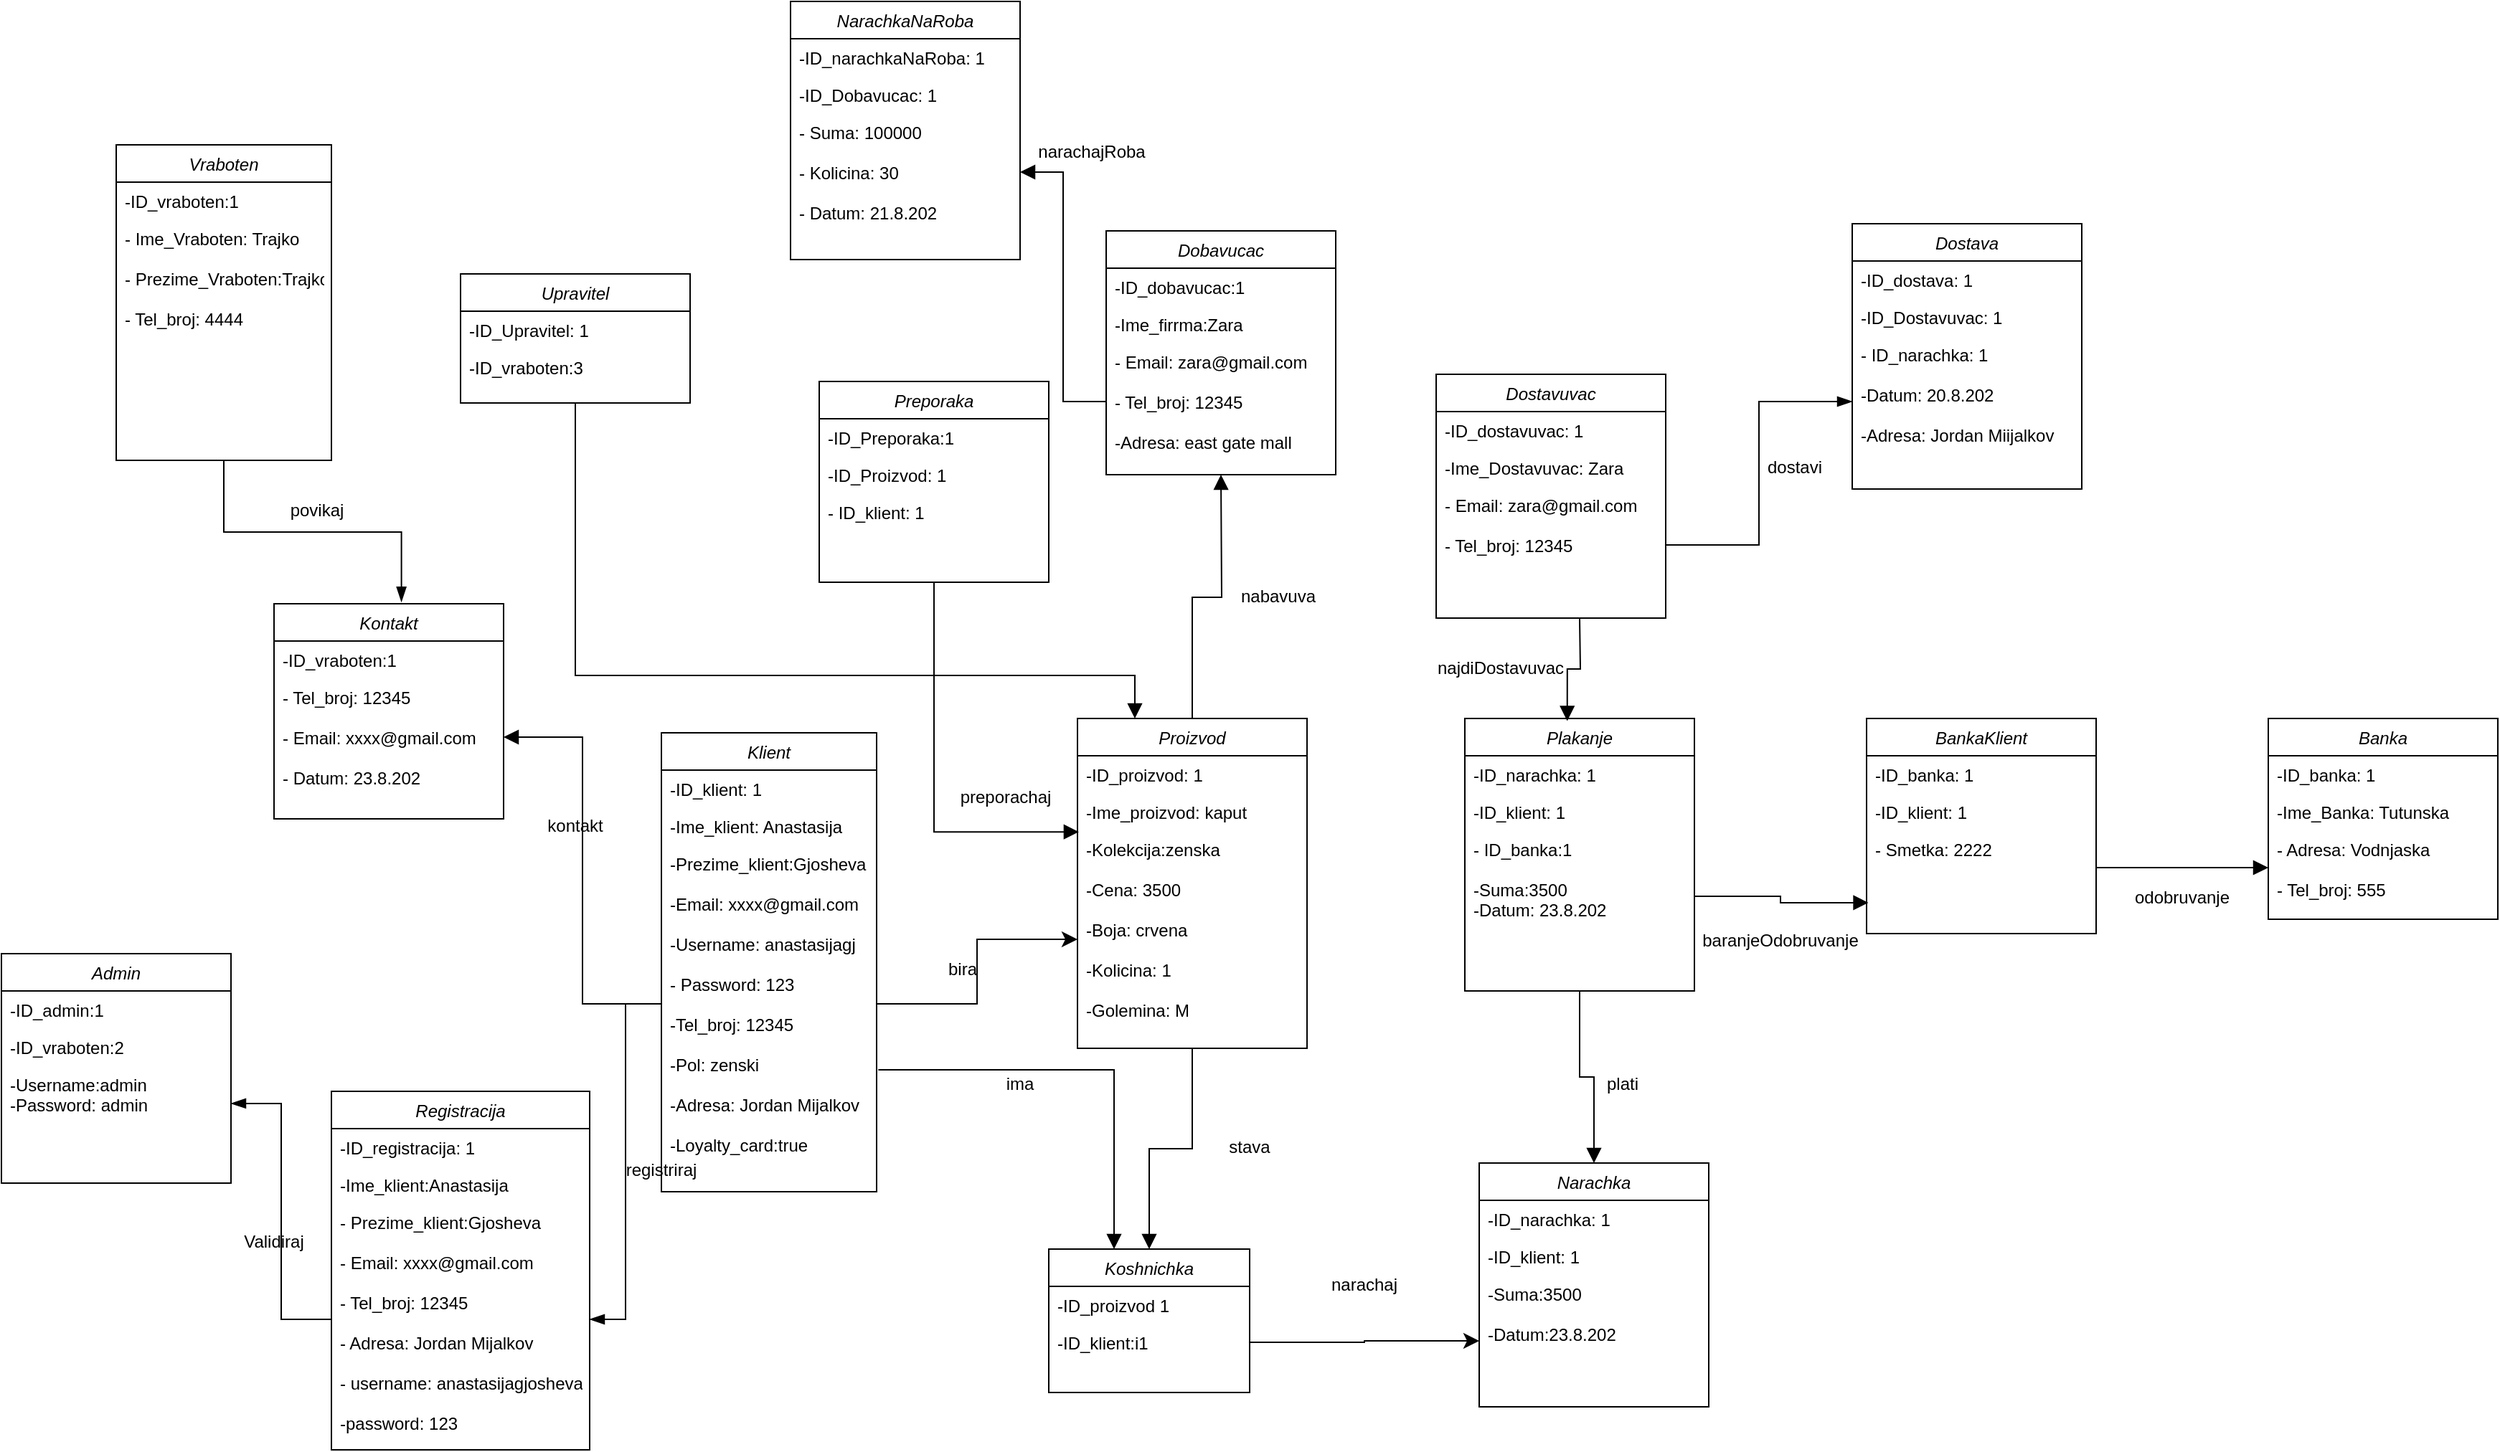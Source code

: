 <mxfile version="20.5.3" type="github">
  <diagram id="C5RBs43oDa-KdzZeNtuy" name="Page-1">
    <mxGraphModel dx="3245" dy="2766" grid="1" gridSize="10" guides="1" tooltips="1" connect="1" arrows="1" fold="1" page="1" pageScale="1" pageWidth="1169" pageHeight="1654" math="0" shadow="0">
      <root>
        <mxCell id="WIyWlLk6GJQsqaUBKTNV-0" />
        <mxCell id="WIyWlLk6GJQsqaUBKTNV-1" parent="WIyWlLk6GJQsqaUBKTNV-0" />
        <mxCell id="zkfFHV4jXpPFQw0GAbJ--0" value="Klient" style="swimlane;fontStyle=2;align=center;verticalAlign=top;childLayout=stackLayout;horizontal=1;startSize=26;horizontalStack=0;resizeParent=1;resizeLast=0;collapsible=1;marginBottom=0;rounded=0;shadow=0;strokeWidth=1;" parent="WIyWlLk6GJQsqaUBKTNV-1" vertex="1">
          <mxGeometry y="-450" width="150" height="320" as="geometry">
            <mxRectangle x="230" y="140" width="160" height="26" as="alternateBounds" />
          </mxGeometry>
        </mxCell>
        <mxCell id="zkfFHV4jXpPFQw0GAbJ--1" value="-ID_klient: 1" style="text;align=left;verticalAlign=top;spacingLeft=4;spacingRight=4;overflow=hidden;rotatable=0;points=[[0,0.5],[1,0.5]];portConstraint=eastwest;" parent="zkfFHV4jXpPFQw0GAbJ--0" vertex="1">
          <mxGeometry y="26" width="150" height="26" as="geometry" />
        </mxCell>
        <mxCell id="zkfFHV4jXpPFQw0GAbJ--2" value="-Ime_klient: Anastasija" style="text;align=left;verticalAlign=top;spacingLeft=4;spacingRight=4;overflow=hidden;rotatable=0;points=[[0,0.5],[1,0.5]];portConstraint=eastwest;rounded=0;shadow=0;html=0;" parent="zkfFHV4jXpPFQw0GAbJ--0" vertex="1">
          <mxGeometry y="52" width="150" height="26" as="geometry" />
        </mxCell>
        <mxCell id="zkfFHV4jXpPFQw0GAbJ--3" value="-Prezime_klient:Gjosheva&#xa; &#xa;-Email: xxxx@gmail.com&#xa;&#xa;-Username: anastasijagj&#xa;&#xa;- Password: 123&#xa;&#xa;-Tel_broj: 12345&#xa;&#xa;-Pol: zenski&#xa;&#xa;-Adresa: Jordan Mijalkov&#xa;&#xa;-Loyalty_card:true&#xa;&#xa;&#xa;" style="text;align=left;verticalAlign=top;spacingLeft=4;spacingRight=4;overflow=hidden;rotatable=0;points=[[0,0.5],[1,0.5]];portConstraint=eastwest;rounded=0;shadow=0;html=0;" parent="zkfFHV4jXpPFQw0GAbJ--0" vertex="1">
          <mxGeometry y="78" width="150" height="222" as="geometry" />
        </mxCell>
        <mxCell id="rF4SldOmLLkLFuO0pQVK-22" style="edgeStyle=orthogonalEdgeStyle;rounded=0;orthogonalLoop=1;jettySize=auto;html=1;exitX=0.5;exitY=1;exitDx=0;exitDy=0;strokeWidth=1;endArrow=block;endFill=1;endSize=8;" edge="1" parent="WIyWlLk6GJQsqaUBKTNV-1" source="rF4SldOmLLkLFuO0pQVK-3" target="rF4SldOmLLkLFuO0pQVK-14">
          <mxGeometry relative="1" as="geometry" />
        </mxCell>
        <mxCell id="rF4SldOmLLkLFuO0pQVK-110" style="edgeStyle=orthogonalEdgeStyle;rounded=0;orthogonalLoop=1;jettySize=auto;html=1;exitX=0.5;exitY=0;exitDx=0;exitDy=0;entryX=0.5;entryY=1;entryDx=0;entryDy=0;strokeWidth=1;endArrow=block;endFill=1;endSize=8;" edge="1" parent="WIyWlLk6GJQsqaUBKTNV-1" source="rF4SldOmLLkLFuO0pQVK-3">
          <mxGeometry relative="1" as="geometry">
            <mxPoint x="390" y="-630" as="targetPoint" />
          </mxGeometry>
        </mxCell>
        <mxCell id="rF4SldOmLLkLFuO0pQVK-3" value="Proizvod" style="swimlane;fontStyle=2;align=center;verticalAlign=top;childLayout=stackLayout;horizontal=1;startSize=26;horizontalStack=0;resizeParent=1;resizeLast=0;collapsible=1;marginBottom=0;rounded=0;shadow=0;strokeWidth=1;" vertex="1" parent="WIyWlLk6GJQsqaUBKTNV-1">
          <mxGeometry x="290" y="-460" width="160" height="230" as="geometry">
            <mxRectangle x="230" y="140" width="160" height="26" as="alternateBounds" />
          </mxGeometry>
        </mxCell>
        <mxCell id="rF4SldOmLLkLFuO0pQVK-4" value="-ID_proizvod: 1" style="text;align=left;verticalAlign=top;spacingLeft=4;spacingRight=4;overflow=hidden;rotatable=0;points=[[0,0.5],[1,0.5]];portConstraint=eastwest;" vertex="1" parent="rF4SldOmLLkLFuO0pQVK-3">
          <mxGeometry y="26" width="160" height="26" as="geometry" />
        </mxCell>
        <mxCell id="rF4SldOmLLkLFuO0pQVK-5" value="-Ime_proizvod: kaput" style="text;align=left;verticalAlign=top;spacingLeft=4;spacingRight=4;overflow=hidden;rotatable=0;points=[[0,0.5],[1,0.5]];portConstraint=eastwest;rounded=0;shadow=0;html=0;" vertex="1" parent="rF4SldOmLLkLFuO0pQVK-3">
          <mxGeometry y="52" width="160" height="26" as="geometry" />
        </mxCell>
        <mxCell id="rF4SldOmLLkLFuO0pQVK-6" value="-Kolekcija:zenska&#xa; &#xa;-Cena: 3500&#xa;&#xa;-Boja: crvena&#xa;&#xa;-Kolicina: 1&#xa;&#xa;-Golemina: M&#xa;&#xa;&#xa;&#xa;&#xa;" style="text;align=left;verticalAlign=top;spacingLeft=4;spacingRight=4;overflow=hidden;rotatable=0;points=[[0,0.5],[1,0.5]];portConstraint=eastwest;rounded=0;shadow=0;html=0;" vertex="1" parent="rF4SldOmLLkLFuO0pQVK-3">
          <mxGeometry y="78" width="160" height="152" as="geometry" />
        </mxCell>
        <mxCell id="rF4SldOmLLkLFuO0pQVK-10" style="edgeStyle=orthogonalEdgeStyle;rounded=0;orthogonalLoop=1;jettySize=auto;html=1;endArrow=classic;endFill=1;strokeWidth=1;endSize=8;" edge="1" parent="WIyWlLk6GJQsqaUBKTNV-1" source="zkfFHV4jXpPFQw0GAbJ--3" target="rF4SldOmLLkLFuO0pQVK-6">
          <mxGeometry relative="1" as="geometry" />
        </mxCell>
        <mxCell id="rF4SldOmLLkLFuO0pQVK-13" value="bira" style="text;html=1;strokeColor=none;fillColor=none;align=center;verticalAlign=middle;whiteSpace=wrap;rounded=0;" vertex="1" parent="WIyWlLk6GJQsqaUBKTNV-1">
          <mxGeometry x="180" y="-300" width="60" height="30" as="geometry" />
        </mxCell>
        <mxCell id="rF4SldOmLLkLFuO0pQVK-14" value="Koshnichka" style="swimlane;fontStyle=2;align=center;verticalAlign=top;childLayout=stackLayout;horizontal=1;startSize=26;horizontalStack=0;resizeParent=1;resizeLast=0;collapsible=1;marginBottom=0;rounded=0;shadow=0;strokeWidth=1;" vertex="1" parent="WIyWlLk6GJQsqaUBKTNV-1">
          <mxGeometry x="270" y="-90" width="140" height="100" as="geometry">
            <mxRectangle x="230" y="140" width="160" height="26" as="alternateBounds" />
          </mxGeometry>
        </mxCell>
        <mxCell id="rF4SldOmLLkLFuO0pQVK-15" value="-ID_proizvod 1" style="text;align=left;verticalAlign=top;spacingLeft=4;spacingRight=4;overflow=hidden;rotatable=0;points=[[0,0.5],[1,0.5]];portConstraint=eastwest;" vertex="1" parent="rF4SldOmLLkLFuO0pQVK-14">
          <mxGeometry y="26" width="140" height="26" as="geometry" />
        </mxCell>
        <mxCell id="rF4SldOmLLkLFuO0pQVK-16" value="-ID_klient:i1" style="text;align=left;verticalAlign=top;spacingLeft=4;spacingRight=4;overflow=hidden;rotatable=0;points=[[0,0.5],[1,0.5]];portConstraint=eastwest;rounded=0;shadow=0;html=0;" vertex="1" parent="rF4SldOmLLkLFuO0pQVK-14">
          <mxGeometry y="52" width="140" height="26" as="geometry" />
        </mxCell>
        <mxCell id="rF4SldOmLLkLFuO0pQVK-25" value="stava" style="text;html=1;strokeColor=none;fillColor=none;align=center;verticalAlign=middle;whiteSpace=wrap;rounded=0;" vertex="1" parent="WIyWlLk6GJQsqaUBKTNV-1">
          <mxGeometry x="380" y="-176" width="60" height="30" as="geometry" />
        </mxCell>
        <mxCell id="rF4SldOmLLkLFuO0pQVK-29" style="edgeStyle=orthogonalEdgeStyle;rounded=0;orthogonalLoop=1;jettySize=auto;html=1;exitX=1.008;exitY=0.707;exitDx=0;exitDy=0;entryX=0.325;entryY=0;entryDx=0;entryDy=0;entryPerimeter=0;strokeWidth=1;endArrow=block;endFill=1;endSize=8;exitPerimeter=0;" edge="1" parent="WIyWlLk6GJQsqaUBKTNV-1" source="zkfFHV4jXpPFQw0GAbJ--3" target="rF4SldOmLLkLFuO0pQVK-14">
          <mxGeometry relative="1" as="geometry">
            <mxPoint x="95" y="-50" as="sourcePoint" />
          </mxGeometry>
        </mxCell>
        <mxCell id="rF4SldOmLLkLFuO0pQVK-32" value="ima" style="text;html=1;strokeColor=none;fillColor=none;align=center;verticalAlign=middle;whiteSpace=wrap;rounded=0;" vertex="1" parent="WIyWlLk6GJQsqaUBKTNV-1">
          <mxGeometry x="220" y="-220" width="60" height="30" as="geometry" />
        </mxCell>
        <mxCell id="rF4SldOmLLkLFuO0pQVK-73" style="edgeStyle=orthogonalEdgeStyle;rounded=0;orthogonalLoop=1;jettySize=auto;html=1;strokeWidth=1;endArrow=block;endFill=1;endSize=8;exitX=0.5;exitY=1;exitDx=0;exitDy=0;" edge="1" parent="WIyWlLk6GJQsqaUBKTNV-1" source="rF4SldOmLLkLFuO0pQVK-43" target="rF4SldOmLLkLFuO0pQVK-33">
          <mxGeometry relative="1" as="geometry" />
        </mxCell>
        <mxCell id="rF4SldOmLLkLFuO0pQVK-33" value="Narachka" style="swimlane;fontStyle=2;align=center;verticalAlign=top;childLayout=stackLayout;horizontal=1;startSize=26;horizontalStack=0;resizeParent=1;resizeLast=0;collapsible=1;marginBottom=0;rounded=0;shadow=0;strokeWidth=1;" vertex="1" parent="WIyWlLk6GJQsqaUBKTNV-1">
          <mxGeometry x="570" y="-150" width="160" height="170" as="geometry">
            <mxRectangle x="230" y="140" width="160" height="26" as="alternateBounds" />
          </mxGeometry>
        </mxCell>
        <mxCell id="rF4SldOmLLkLFuO0pQVK-34" value="-ID_narachka: 1" style="text;align=left;verticalAlign=top;spacingLeft=4;spacingRight=4;overflow=hidden;rotatable=0;points=[[0,0.5],[1,0.5]];portConstraint=eastwest;" vertex="1" parent="rF4SldOmLLkLFuO0pQVK-33">
          <mxGeometry y="26" width="160" height="26" as="geometry" />
        </mxCell>
        <mxCell id="rF4SldOmLLkLFuO0pQVK-35" value="-ID_klient: 1" style="text;align=left;verticalAlign=top;spacingLeft=4;spacingRight=4;overflow=hidden;rotatable=0;points=[[0,0.5],[1,0.5]];portConstraint=eastwest;rounded=0;shadow=0;html=0;" vertex="1" parent="rF4SldOmLLkLFuO0pQVK-33">
          <mxGeometry y="52" width="160" height="26" as="geometry" />
        </mxCell>
        <mxCell id="rF4SldOmLLkLFuO0pQVK-36" value="-Suma:3500&#xa;&#xa;-Datum:23.8.202&#xa;" style="text;align=left;verticalAlign=top;spacingLeft=4;spacingRight=4;overflow=hidden;rotatable=0;points=[[0,0.5],[1,0.5]];portConstraint=eastwest;rounded=0;shadow=0;html=0;" vertex="1" parent="rF4SldOmLLkLFuO0pQVK-33">
          <mxGeometry y="78" width="160" height="92" as="geometry" />
        </mxCell>
        <mxCell id="rF4SldOmLLkLFuO0pQVK-42" value="narachaj" style="text;html=1;strokeColor=none;fillColor=none;align=center;verticalAlign=middle;whiteSpace=wrap;rounded=0;" vertex="1" parent="WIyWlLk6GJQsqaUBKTNV-1">
          <mxGeometry x="460" y="-80" width="60" height="30" as="geometry" />
        </mxCell>
        <mxCell id="rF4SldOmLLkLFuO0pQVK-43" value="Plakanje" style="swimlane;fontStyle=2;align=center;verticalAlign=top;childLayout=stackLayout;horizontal=1;startSize=26;horizontalStack=0;resizeParent=1;resizeLast=0;collapsible=1;marginBottom=0;rounded=0;shadow=0;strokeWidth=1;" vertex="1" parent="WIyWlLk6GJQsqaUBKTNV-1">
          <mxGeometry x="560" y="-460" width="160" height="190" as="geometry">
            <mxRectangle x="230" y="140" width="160" height="26" as="alternateBounds" />
          </mxGeometry>
        </mxCell>
        <mxCell id="rF4SldOmLLkLFuO0pQVK-44" value="-ID_narachka: 1" style="text;align=left;verticalAlign=top;spacingLeft=4;spacingRight=4;overflow=hidden;rotatable=0;points=[[0,0.5],[1,0.5]];portConstraint=eastwest;" vertex="1" parent="rF4SldOmLLkLFuO0pQVK-43">
          <mxGeometry y="26" width="160" height="26" as="geometry" />
        </mxCell>
        <mxCell id="rF4SldOmLLkLFuO0pQVK-45" value="-ID_klient: 1" style="text;align=left;verticalAlign=top;spacingLeft=4;spacingRight=4;overflow=hidden;rotatable=0;points=[[0,0.5],[1,0.5]];portConstraint=eastwest;rounded=0;shadow=0;html=0;" vertex="1" parent="rF4SldOmLLkLFuO0pQVK-43">
          <mxGeometry y="52" width="160" height="26" as="geometry" />
        </mxCell>
        <mxCell id="rF4SldOmLLkLFuO0pQVK-46" value="- ID_banka:1&#xa;&#xa;-Suma:3500&#xa;-Datum: 23.8.202&#xa;&#xa;" style="text;align=left;verticalAlign=top;spacingLeft=4;spacingRight=4;overflow=hidden;rotatable=0;points=[[0,0.5],[1,0.5]];portConstraint=eastwest;rounded=0;shadow=0;html=0;" vertex="1" parent="rF4SldOmLLkLFuO0pQVK-43">
          <mxGeometry y="78" width="160" height="92" as="geometry" />
        </mxCell>
        <mxCell id="rF4SldOmLLkLFuO0pQVK-49" value="BankaKlient" style="swimlane;fontStyle=2;align=center;verticalAlign=top;childLayout=stackLayout;horizontal=1;startSize=26;horizontalStack=0;resizeParent=1;resizeLast=0;collapsible=1;marginBottom=0;rounded=0;shadow=0;strokeWidth=1;" vertex="1" parent="WIyWlLk6GJQsqaUBKTNV-1">
          <mxGeometry x="840" y="-460" width="160" height="150" as="geometry">
            <mxRectangle x="230" y="140" width="160" height="26" as="alternateBounds" />
          </mxGeometry>
        </mxCell>
        <mxCell id="rF4SldOmLLkLFuO0pQVK-50" value="-ID_banka: 1" style="text;align=left;verticalAlign=top;spacingLeft=4;spacingRight=4;overflow=hidden;rotatable=0;points=[[0,0.5],[1,0.5]];portConstraint=eastwest;" vertex="1" parent="rF4SldOmLLkLFuO0pQVK-49">
          <mxGeometry y="26" width="160" height="26" as="geometry" />
        </mxCell>
        <mxCell id="rF4SldOmLLkLFuO0pQVK-51" value="-ID_klient: 1" style="text;align=left;verticalAlign=top;spacingLeft=4;spacingRight=4;overflow=hidden;rotatable=0;points=[[0,0.5],[1,0.5]];portConstraint=eastwest;rounded=0;shadow=0;html=0;" vertex="1" parent="rF4SldOmLLkLFuO0pQVK-49">
          <mxGeometry y="52" width="160" height="26" as="geometry" />
        </mxCell>
        <mxCell id="rF4SldOmLLkLFuO0pQVK-52" value="- Smetka: 2222" style="text;align=left;verticalAlign=top;spacingLeft=4;spacingRight=4;overflow=hidden;rotatable=0;points=[[0,0.5],[1,0.5]];portConstraint=eastwest;rounded=0;shadow=0;html=0;" vertex="1" parent="rF4SldOmLLkLFuO0pQVK-49">
          <mxGeometry y="78" width="160" height="52" as="geometry" />
        </mxCell>
        <mxCell id="rF4SldOmLLkLFuO0pQVK-55" value="Banka" style="swimlane;fontStyle=2;align=center;verticalAlign=top;childLayout=stackLayout;horizontal=1;startSize=26;horizontalStack=0;resizeParent=1;resizeLast=0;collapsible=1;marginBottom=0;rounded=0;shadow=0;strokeWidth=1;" vertex="1" parent="WIyWlLk6GJQsqaUBKTNV-1">
          <mxGeometry x="1120" y="-460" width="160" height="140" as="geometry">
            <mxRectangle x="230" y="140" width="160" height="26" as="alternateBounds" />
          </mxGeometry>
        </mxCell>
        <mxCell id="rF4SldOmLLkLFuO0pQVK-56" value="-ID_banka: 1" style="text;align=left;verticalAlign=top;spacingLeft=4;spacingRight=4;overflow=hidden;rotatable=0;points=[[0,0.5],[1,0.5]];portConstraint=eastwest;" vertex="1" parent="rF4SldOmLLkLFuO0pQVK-55">
          <mxGeometry y="26" width="160" height="26" as="geometry" />
        </mxCell>
        <mxCell id="rF4SldOmLLkLFuO0pQVK-57" value="-Ime_Banka: Tutunska" style="text;align=left;verticalAlign=top;spacingLeft=4;spacingRight=4;overflow=hidden;rotatable=0;points=[[0,0.5],[1,0.5]];portConstraint=eastwest;rounded=0;shadow=0;html=0;" vertex="1" parent="rF4SldOmLLkLFuO0pQVK-55">
          <mxGeometry y="52" width="160" height="26" as="geometry" />
        </mxCell>
        <mxCell id="rF4SldOmLLkLFuO0pQVK-58" value="- Adresa: Vodnjaska&#xa;&#xa;- Tel_broj: 555&#xa;" style="text;align=left;verticalAlign=top;spacingLeft=4;spacingRight=4;overflow=hidden;rotatable=0;points=[[0,0.5],[1,0.5]];portConstraint=eastwest;rounded=0;shadow=0;html=0;" vertex="1" parent="rF4SldOmLLkLFuO0pQVK-55">
          <mxGeometry y="78" width="160" height="52" as="geometry" />
        </mxCell>
        <mxCell id="rF4SldOmLLkLFuO0pQVK-61" value="Dostavuvac" style="swimlane;fontStyle=2;align=center;verticalAlign=top;childLayout=stackLayout;horizontal=1;startSize=26;horizontalStack=0;resizeParent=1;resizeLast=0;collapsible=1;marginBottom=0;rounded=0;shadow=0;strokeWidth=1;" vertex="1" parent="WIyWlLk6GJQsqaUBKTNV-1">
          <mxGeometry x="540" y="-700" width="160" height="170" as="geometry">
            <mxRectangle x="230" y="140" width="160" height="26" as="alternateBounds" />
          </mxGeometry>
        </mxCell>
        <mxCell id="rF4SldOmLLkLFuO0pQVK-62" value="-ID_dostavuvac: 1" style="text;align=left;verticalAlign=top;spacingLeft=4;spacingRight=4;overflow=hidden;rotatable=0;points=[[0,0.5],[1,0.5]];portConstraint=eastwest;" vertex="1" parent="rF4SldOmLLkLFuO0pQVK-61">
          <mxGeometry y="26" width="160" height="26" as="geometry" />
        </mxCell>
        <mxCell id="rF4SldOmLLkLFuO0pQVK-63" value="-Ime_Dostavuvac: Zara" style="text;align=left;verticalAlign=top;spacingLeft=4;spacingRight=4;overflow=hidden;rotatable=0;points=[[0,0.5],[1,0.5]];portConstraint=eastwest;rounded=0;shadow=0;html=0;" vertex="1" parent="rF4SldOmLLkLFuO0pQVK-61">
          <mxGeometry y="52" width="160" height="26" as="geometry" />
        </mxCell>
        <mxCell id="rF4SldOmLLkLFuO0pQVK-64" value="- Email: zara@gmail.com&#xa;&#xa;- Tel_broj: 12345" style="text;align=left;verticalAlign=top;spacingLeft=4;spacingRight=4;overflow=hidden;rotatable=0;points=[[0,0.5],[1,0.5]];portConstraint=eastwest;rounded=0;shadow=0;html=0;" vertex="1" parent="rF4SldOmLLkLFuO0pQVK-61">
          <mxGeometry y="78" width="160" height="82" as="geometry" />
        </mxCell>
        <mxCell id="rF4SldOmLLkLFuO0pQVK-67" value="Dostava" style="swimlane;fontStyle=2;align=center;verticalAlign=top;childLayout=stackLayout;horizontal=1;startSize=26;horizontalStack=0;resizeParent=1;resizeLast=0;collapsible=1;marginBottom=0;rounded=0;shadow=0;strokeWidth=1;" vertex="1" parent="WIyWlLk6GJQsqaUBKTNV-1">
          <mxGeometry x="830" y="-805" width="160" height="185" as="geometry">
            <mxRectangle x="230" y="140" width="160" height="26" as="alternateBounds" />
          </mxGeometry>
        </mxCell>
        <mxCell id="rF4SldOmLLkLFuO0pQVK-68" value="-ID_dostava: 1" style="text;align=left;verticalAlign=top;spacingLeft=4;spacingRight=4;overflow=hidden;rotatable=0;points=[[0,0.5],[1,0.5]];portConstraint=eastwest;" vertex="1" parent="rF4SldOmLLkLFuO0pQVK-67">
          <mxGeometry y="26" width="160" height="26" as="geometry" />
        </mxCell>
        <mxCell id="rF4SldOmLLkLFuO0pQVK-69" value="-ID_Dostavuvac: 1" style="text;align=left;verticalAlign=top;spacingLeft=4;spacingRight=4;overflow=hidden;rotatable=0;points=[[0,0.5],[1,0.5]];portConstraint=eastwest;rounded=0;shadow=0;html=0;" vertex="1" parent="rF4SldOmLLkLFuO0pQVK-67">
          <mxGeometry y="52" width="160" height="26" as="geometry" />
        </mxCell>
        <mxCell id="rF4SldOmLLkLFuO0pQVK-70" value="- ID_narachka: 1&#xa;&#xa;-Datum: 20.8.202&#xa;&#xa;-Adresa: Jordan Miijalkov&#xa;" style="text;align=left;verticalAlign=top;spacingLeft=4;spacingRight=4;overflow=hidden;rotatable=0;points=[[0,0.5],[1,0.5]];portConstraint=eastwest;rounded=0;shadow=0;html=0;" vertex="1" parent="rF4SldOmLLkLFuO0pQVK-67">
          <mxGeometry y="78" width="160" height="92" as="geometry" />
        </mxCell>
        <mxCell id="rF4SldOmLLkLFuO0pQVK-76" value="plati" style="text;html=1;strokeColor=none;fillColor=none;align=center;verticalAlign=middle;whiteSpace=wrap;rounded=0;" vertex="1" parent="WIyWlLk6GJQsqaUBKTNV-1">
          <mxGeometry x="640" y="-220" width="60" height="30" as="geometry" />
        </mxCell>
        <mxCell id="rF4SldOmLLkLFuO0pQVK-78" style="edgeStyle=orthogonalEdgeStyle;rounded=0;orthogonalLoop=1;jettySize=auto;html=1;exitX=1;exitY=0.5;exitDx=0;exitDy=0;entryX=0.008;entryY=0.971;entryDx=0;entryDy=0;entryPerimeter=0;strokeWidth=1;endArrow=block;endFill=1;endSize=8;" edge="1" parent="WIyWlLk6GJQsqaUBKTNV-1" source="rF4SldOmLLkLFuO0pQVK-46" target="rF4SldOmLLkLFuO0pQVK-52">
          <mxGeometry relative="1" as="geometry" />
        </mxCell>
        <mxCell id="rF4SldOmLLkLFuO0pQVK-79" style="edgeStyle=orthogonalEdgeStyle;rounded=0;orthogonalLoop=1;jettySize=auto;html=1;exitX=1;exitY=0.5;exitDx=0;exitDy=0;strokeWidth=1;endArrow=block;endFill=1;endSize=8;" edge="1" parent="WIyWlLk6GJQsqaUBKTNV-1" source="rF4SldOmLLkLFuO0pQVK-52" target="rF4SldOmLLkLFuO0pQVK-58">
          <mxGeometry relative="1" as="geometry" />
        </mxCell>
        <mxCell id="rF4SldOmLLkLFuO0pQVK-80" style="edgeStyle=orthogonalEdgeStyle;rounded=0;orthogonalLoop=1;jettySize=auto;html=1;exitX=0.5;exitY=1;exitDx=0;exitDy=0;entryX=0.446;entryY=0.009;entryDx=0;entryDy=0;entryPerimeter=0;strokeWidth=1;endArrow=block;endFill=1;endSize=8;" edge="1" parent="WIyWlLk6GJQsqaUBKTNV-1" target="rF4SldOmLLkLFuO0pQVK-43">
          <mxGeometry relative="1" as="geometry">
            <mxPoint x="640" y="-530" as="sourcePoint" />
          </mxGeometry>
        </mxCell>
        <mxCell id="rF4SldOmLLkLFuO0pQVK-81" style="edgeStyle=orthogonalEdgeStyle;rounded=0;orthogonalLoop=1;jettySize=auto;html=1;exitX=1;exitY=0.5;exitDx=0;exitDy=0;entryX=0;entryY=0.5;entryDx=0;entryDy=0;strokeWidth=1;endArrow=blockThin;endFill=1;endSize=8;" edge="1" parent="WIyWlLk6GJQsqaUBKTNV-1" source="rF4SldOmLLkLFuO0pQVK-64" target="rF4SldOmLLkLFuO0pQVK-70">
          <mxGeometry relative="1" as="geometry" />
        </mxCell>
        <mxCell id="rF4SldOmLLkLFuO0pQVK-84" value="baranjeOdobruvanje" style="text;html=1;strokeColor=none;fillColor=none;align=center;verticalAlign=middle;whiteSpace=wrap;rounded=0;" vertex="1" parent="WIyWlLk6GJQsqaUBKTNV-1">
          <mxGeometry x="750" y="-320" width="60" height="30" as="geometry" />
        </mxCell>
        <mxCell id="rF4SldOmLLkLFuO0pQVK-85" value="odobruvanje" style="text;html=1;strokeColor=none;fillColor=none;align=center;verticalAlign=middle;whiteSpace=wrap;rounded=0;" vertex="1" parent="WIyWlLk6GJQsqaUBKTNV-1">
          <mxGeometry x="1030" y="-350" width="60" height="30" as="geometry" />
        </mxCell>
        <mxCell id="rF4SldOmLLkLFuO0pQVK-91" value="najdiDostavuvac" style="text;html=1;strokeColor=none;fillColor=none;align=center;verticalAlign=middle;whiteSpace=wrap;rounded=0;" vertex="1" parent="WIyWlLk6GJQsqaUBKTNV-1">
          <mxGeometry x="555" y="-510" width="60" height="30" as="geometry" />
        </mxCell>
        <mxCell id="rF4SldOmLLkLFuO0pQVK-95" value="dostavi" style="text;html=1;strokeColor=none;fillColor=none;align=center;verticalAlign=middle;whiteSpace=wrap;rounded=0;" vertex="1" parent="WIyWlLk6GJQsqaUBKTNV-1">
          <mxGeometry x="760" y="-650" width="60" height="30" as="geometry" />
        </mxCell>
        <mxCell id="rF4SldOmLLkLFuO0pQVK-97" value="Dobavucac" style="swimlane;fontStyle=2;align=center;verticalAlign=top;childLayout=stackLayout;horizontal=1;startSize=26;horizontalStack=0;resizeParent=1;resizeLast=0;collapsible=1;marginBottom=0;rounded=0;shadow=0;strokeWidth=1;" vertex="1" parent="WIyWlLk6GJQsqaUBKTNV-1">
          <mxGeometry x="310" y="-800" width="160" height="170" as="geometry">
            <mxRectangle x="230" y="140" width="160" height="26" as="alternateBounds" />
          </mxGeometry>
        </mxCell>
        <mxCell id="rF4SldOmLLkLFuO0pQVK-98" value="-ID_dobavucac:1" style="text;align=left;verticalAlign=top;spacingLeft=4;spacingRight=4;overflow=hidden;rotatable=0;points=[[0,0.5],[1,0.5]];portConstraint=eastwest;" vertex="1" parent="rF4SldOmLLkLFuO0pQVK-97">
          <mxGeometry y="26" width="160" height="26" as="geometry" />
        </mxCell>
        <mxCell id="rF4SldOmLLkLFuO0pQVK-99" value="-Ime_firrma:Zara" style="text;align=left;verticalAlign=top;spacingLeft=4;spacingRight=4;overflow=hidden;rotatable=0;points=[[0,0.5],[1,0.5]];portConstraint=eastwest;rounded=0;shadow=0;html=0;" vertex="1" parent="rF4SldOmLLkLFuO0pQVK-97">
          <mxGeometry y="52" width="160" height="26" as="geometry" />
        </mxCell>
        <mxCell id="rF4SldOmLLkLFuO0pQVK-100" value="- Email: zara@gmail.com&#xa;&#xa;- Tel_broj: 12345&#xa;&#xa;-Adresa: east gate mall&#xa;&#xa;" style="text;align=left;verticalAlign=top;spacingLeft=4;spacingRight=4;overflow=hidden;rotatable=0;points=[[0,0.5],[1,0.5]];portConstraint=eastwest;rounded=0;shadow=0;html=0;" vertex="1" parent="rF4SldOmLLkLFuO0pQVK-97">
          <mxGeometry y="78" width="160" height="82" as="geometry" />
        </mxCell>
        <mxCell id="rF4SldOmLLkLFuO0pQVK-103" value="NarachkaNaRoba" style="swimlane;fontStyle=2;align=center;verticalAlign=top;childLayout=stackLayout;horizontal=1;startSize=26;horizontalStack=0;resizeParent=1;resizeLast=0;collapsible=1;marginBottom=0;rounded=0;shadow=0;strokeWidth=1;" vertex="1" parent="WIyWlLk6GJQsqaUBKTNV-1">
          <mxGeometry x="90" y="-960" width="160" height="180" as="geometry">
            <mxRectangle x="230" y="140" width="160" height="26" as="alternateBounds" />
          </mxGeometry>
        </mxCell>
        <mxCell id="rF4SldOmLLkLFuO0pQVK-104" value="-ID_narachkaNaRoba: 1" style="text;align=left;verticalAlign=top;spacingLeft=4;spacingRight=4;overflow=hidden;rotatable=0;points=[[0,0.5],[1,0.5]];portConstraint=eastwest;" vertex="1" parent="rF4SldOmLLkLFuO0pQVK-103">
          <mxGeometry y="26" width="160" height="26" as="geometry" />
        </mxCell>
        <mxCell id="rF4SldOmLLkLFuO0pQVK-105" value="-ID_Dobavucac: 1" style="text;align=left;verticalAlign=top;spacingLeft=4;spacingRight=4;overflow=hidden;rotatable=0;points=[[0,0.5],[1,0.5]];portConstraint=eastwest;rounded=0;shadow=0;html=0;" vertex="1" parent="rF4SldOmLLkLFuO0pQVK-103">
          <mxGeometry y="52" width="160" height="26" as="geometry" />
        </mxCell>
        <mxCell id="rF4SldOmLLkLFuO0pQVK-106" value="- Suma: 100000&#xa;&#xa;- Kolicina: 30&#xa;&#xa;- Datum: 21.8.202&#xa;" style="text;align=left;verticalAlign=top;spacingLeft=4;spacingRight=4;overflow=hidden;rotatable=0;points=[[0,0.5],[1,0.5]];portConstraint=eastwest;rounded=0;shadow=0;html=0;" vertex="1" parent="rF4SldOmLLkLFuO0pQVK-103">
          <mxGeometry y="78" width="160" height="82" as="geometry" />
        </mxCell>
        <mxCell id="rF4SldOmLLkLFuO0pQVK-109" style="edgeStyle=orthogonalEdgeStyle;rounded=0;orthogonalLoop=1;jettySize=auto;html=1;exitX=0;exitY=0.5;exitDx=0;exitDy=0;strokeWidth=1;endArrow=block;endFill=1;endSize=8;" edge="1" parent="WIyWlLk6GJQsqaUBKTNV-1" source="rF4SldOmLLkLFuO0pQVK-100" target="rF4SldOmLLkLFuO0pQVK-106">
          <mxGeometry relative="1" as="geometry" />
        </mxCell>
        <mxCell id="rF4SldOmLLkLFuO0pQVK-111" value="Upravitel" style="swimlane;fontStyle=2;align=center;verticalAlign=top;childLayout=stackLayout;horizontal=1;startSize=26;horizontalStack=0;resizeParent=1;resizeLast=0;collapsible=1;marginBottom=0;rounded=0;shadow=0;strokeWidth=1;" vertex="1" parent="WIyWlLk6GJQsqaUBKTNV-1">
          <mxGeometry x="-140" y="-770" width="160" height="90" as="geometry">
            <mxRectangle x="230" y="140" width="160" height="26" as="alternateBounds" />
          </mxGeometry>
        </mxCell>
        <mxCell id="rF4SldOmLLkLFuO0pQVK-112" value="-ID_Upravitel: 1" style="text;align=left;verticalAlign=top;spacingLeft=4;spacingRight=4;overflow=hidden;rotatable=0;points=[[0,0.5],[1,0.5]];portConstraint=eastwest;" vertex="1" parent="rF4SldOmLLkLFuO0pQVK-111">
          <mxGeometry y="26" width="160" height="26" as="geometry" />
        </mxCell>
        <mxCell id="rF4SldOmLLkLFuO0pQVK-113" value="-ID_vraboten:3" style="text;align=left;verticalAlign=top;spacingLeft=4;spacingRight=4;overflow=hidden;rotatable=0;points=[[0,0.5],[1,0.5]];portConstraint=eastwest;rounded=0;shadow=0;html=0;" vertex="1" parent="rF4SldOmLLkLFuO0pQVK-111">
          <mxGeometry y="52" width="160" height="26" as="geometry" />
        </mxCell>
        <mxCell id="rF4SldOmLLkLFuO0pQVK-127" style="edgeStyle=orthogonalEdgeStyle;rounded=0;orthogonalLoop=1;jettySize=auto;html=1;entryX=0.006;entryY=0.007;entryDx=0;entryDy=0;entryPerimeter=0;strokeWidth=1;endArrow=block;endFill=1;endSize=8;" edge="1" parent="WIyWlLk6GJQsqaUBKTNV-1" source="rF4SldOmLLkLFuO0pQVK-117" target="rF4SldOmLLkLFuO0pQVK-6">
          <mxGeometry relative="1" as="geometry" />
        </mxCell>
        <mxCell id="rF4SldOmLLkLFuO0pQVK-117" value="Preporaka" style="swimlane;fontStyle=2;align=center;verticalAlign=top;childLayout=stackLayout;horizontal=1;startSize=26;horizontalStack=0;resizeParent=1;resizeLast=0;collapsible=1;marginBottom=0;rounded=0;shadow=0;strokeWidth=1;" vertex="1" parent="WIyWlLk6GJQsqaUBKTNV-1">
          <mxGeometry x="110" y="-695" width="160" height="140" as="geometry">
            <mxRectangle x="230" y="140" width="160" height="26" as="alternateBounds" />
          </mxGeometry>
        </mxCell>
        <mxCell id="rF4SldOmLLkLFuO0pQVK-118" value="-ID_Preporaka:1" style="text;align=left;verticalAlign=top;spacingLeft=4;spacingRight=4;overflow=hidden;rotatable=0;points=[[0,0.5],[1,0.5]];portConstraint=eastwest;" vertex="1" parent="rF4SldOmLLkLFuO0pQVK-117">
          <mxGeometry y="26" width="160" height="26" as="geometry" />
        </mxCell>
        <mxCell id="rF4SldOmLLkLFuO0pQVK-119" value="-ID_Proizvod: 1" style="text;align=left;verticalAlign=top;spacingLeft=4;spacingRight=4;overflow=hidden;rotatable=0;points=[[0,0.5],[1,0.5]];portConstraint=eastwest;rounded=0;shadow=0;html=0;" vertex="1" parent="rF4SldOmLLkLFuO0pQVK-117">
          <mxGeometry y="52" width="160" height="26" as="geometry" />
        </mxCell>
        <mxCell id="rF4SldOmLLkLFuO0pQVK-120" value="- ID_klient: 1&#xa;" style="text;align=left;verticalAlign=top;spacingLeft=4;spacingRight=4;overflow=hidden;rotatable=0;points=[[0,0.5],[1,0.5]];portConstraint=eastwest;rounded=0;shadow=0;html=0;" vertex="1" parent="rF4SldOmLLkLFuO0pQVK-117">
          <mxGeometry y="78" width="160" height="40" as="geometry" />
        </mxCell>
        <mxCell id="rF4SldOmLLkLFuO0pQVK-125" style="edgeStyle=orthogonalEdgeStyle;rounded=0;orthogonalLoop=1;jettySize=auto;html=1;exitX=0.5;exitY=1;exitDx=0;exitDy=0;entryX=0.25;entryY=0;entryDx=0;entryDy=0;strokeWidth=1;endArrow=block;endFill=1;endSize=8;" edge="1" parent="WIyWlLk6GJQsqaUBKTNV-1" target="rF4SldOmLLkLFuO0pQVK-3">
          <mxGeometry relative="1" as="geometry">
            <mxPoint x="-60" y="-680" as="sourcePoint" />
            <Array as="points">
              <mxPoint x="-60" y="-490" />
              <mxPoint x="330" y="-490" />
            </Array>
          </mxGeometry>
        </mxCell>
        <mxCell id="rF4SldOmLLkLFuO0pQVK-130" value="preporachaj" style="text;html=1;strokeColor=none;fillColor=none;align=center;verticalAlign=middle;whiteSpace=wrap;rounded=0;" vertex="1" parent="WIyWlLk6GJQsqaUBKTNV-1">
          <mxGeometry x="210" y="-420" width="60" height="30" as="geometry" />
        </mxCell>
        <mxCell id="rF4SldOmLLkLFuO0pQVK-136" value="nabavuva" style="text;html=1;strokeColor=none;fillColor=none;align=center;verticalAlign=middle;whiteSpace=wrap;rounded=0;" vertex="1" parent="WIyWlLk6GJQsqaUBKTNV-1">
          <mxGeometry x="400" y="-560" width="60" height="30" as="geometry" />
        </mxCell>
        <mxCell id="rF4SldOmLLkLFuO0pQVK-139" value="narachajRoba" style="text;html=1;strokeColor=none;fillColor=none;align=center;verticalAlign=middle;whiteSpace=wrap;rounded=0;" vertex="1" parent="WIyWlLk6GJQsqaUBKTNV-1">
          <mxGeometry x="270" y="-870" width="60" height="30" as="geometry" />
        </mxCell>
        <mxCell id="rF4SldOmLLkLFuO0pQVK-140" value="Admin" style="swimlane;fontStyle=2;align=center;verticalAlign=top;childLayout=stackLayout;horizontal=1;startSize=26;horizontalStack=0;resizeParent=1;resizeLast=0;collapsible=1;marginBottom=0;rounded=0;shadow=0;strokeWidth=1;" vertex="1" parent="WIyWlLk6GJQsqaUBKTNV-1">
          <mxGeometry x="-460" y="-296" width="160" height="160" as="geometry">
            <mxRectangle x="230" y="140" width="160" height="26" as="alternateBounds" />
          </mxGeometry>
        </mxCell>
        <mxCell id="rF4SldOmLLkLFuO0pQVK-141" value="-ID_admin:1" style="text;align=left;verticalAlign=top;spacingLeft=4;spacingRight=4;overflow=hidden;rotatable=0;points=[[0,0.5],[1,0.5]];portConstraint=eastwest;" vertex="1" parent="rF4SldOmLLkLFuO0pQVK-140">
          <mxGeometry y="26" width="160" height="26" as="geometry" />
        </mxCell>
        <mxCell id="rF4SldOmLLkLFuO0pQVK-142" value="-ID_vraboten:2" style="text;align=left;verticalAlign=top;spacingLeft=4;spacingRight=4;overflow=hidden;rotatable=0;points=[[0,0.5],[1,0.5]];portConstraint=eastwest;rounded=0;shadow=0;html=0;" vertex="1" parent="rF4SldOmLLkLFuO0pQVK-140">
          <mxGeometry y="52" width="160" height="26" as="geometry" />
        </mxCell>
        <mxCell id="rF4SldOmLLkLFuO0pQVK-143" value="-Username:admin&#xa;-Password: admin&#xa;" style="text;align=left;verticalAlign=top;spacingLeft=4;spacingRight=4;overflow=hidden;rotatable=0;points=[[0,0.5],[1,0.5]];portConstraint=eastwest;rounded=0;shadow=0;html=0;" vertex="1" parent="rF4SldOmLLkLFuO0pQVK-140">
          <mxGeometry y="78" width="160" height="82" as="geometry" />
        </mxCell>
        <mxCell id="rF4SldOmLLkLFuO0pQVK-146" value="Registracija" style="swimlane;fontStyle=2;align=center;verticalAlign=top;childLayout=stackLayout;horizontal=1;startSize=26;horizontalStack=0;resizeParent=1;resizeLast=0;collapsible=1;marginBottom=0;rounded=0;shadow=0;strokeWidth=1;" vertex="1" parent="WIyWlLk6GJQsqaUBKTNV-1">
          <mxGeometry x="-230" y="-200" width="180" height="250" as="geometry">
            <mxRectangle x="230" y="140" width="160" height="26" as="alternateBounds" />
          </mxGeometry>
        </mxCell>
        <mxCell id="rF4SldOmLLkLFuO0pQVK-147" value="-ID_registracija: 1" style="text;align=left;verticalAlign=top;spacingLeft=4;spacingRight=4;overflow=hidden;rotatable=0;points=[[0,0.5],[1,0.5]];portConstraint=eastwest;" vertex="1" parent="rF4SldOmLLkLFuO0pQVK-146">
          <mxGeometry y="26" width="180" height="26" as="geometry" />
        </mxCell>
        <mxCell id="rF4SldOmLLkLFuO0pQVK-148" value="-Ime_klient:Anastasija" style="text;align=left;verticalAlign=top;spacingLeft=4;spacingRight=4;overflow=hidden;rotatable=0;points=[[0,0.5],[1,0.5]];portConstraint=eastwest;rounded=0;shadow=0;html=0;" vertex="1" parent="rF4SldOmLLkLFuO0pQVK-146">
          <mxGeometry y="52" width="180" height="26" as="geometry" />
        </mxCell>
        <mxCell id="rF4SldOmLLkLFuO0pQVK-149" value="- Prezime_klient:Gjosheva&#xa;&#xa;- Email: xxxx@gmail.com&#xa;&#xa;- Tel_broj: 12345&#xa;&#xa;- Adresa: Jordan Mijalkov&#xa;&#xa;- username: anastasijagjosheva&#xa;&#xa;-password: 123&#xa;&#xa;" style="text;align=left;verticalAlign=top;spacingLeft=4;spacingRight=4;overflow=hidden;rotatable=0;points=[[0,0.5],[1,0.5]];portConstraint=eastwest;rounded=0;shadow=0;html=0;" vertex="1" parent="rF4SldOmLLkLFuO0pQVK-146">
          <mxGeometry y="78" width="180" height="162" as="geometry" />
        </mxCell>
        <mxCell id="rF4SldOmLLkLFuO0pQVK-153" value="Kontakt" style="swimlane;fontStyle=2;align=center;verticalAlign=top;childLayout=stackLayout;horizontal=1;startSize=26;horizontalStack=0;resizeParent=1;resizeLast=0;collapsible=1;marginBottom=0;rounded=0;shadow=0;strokeWidth=1;" vertex="1" parent="WIyWlLk6GJQsqaUBKTNV-1">
          <mxGeometry x="-270" y="-540" width="160" height="150" as="geometry">
            <mxRectangle x="230" y="140" width="160" height="26" as="alternateBounds" />
          </mxGeometry>
        </mxCell>
        <mxCell id="rF4SldOmLLkLFuO0pQVK-155" value="-ID_vraboten:1" style="text;align=left;verticalAlign=top;spacingLeft=4;spacingRight=4;overflow=hidden;rotatable=0;points=[[0,0.5],[1,0.5]];portConstraint=eastwest;rounded=0;shadow=0;html=0;" vertex="1" parent="rF4SldOmLLkLFuO0pQVK-153">
          <mxGeometry y="26" width="160" height="26" as="geometry" />
        </mxCell>
        <mxCell id="rF4SldOmLLkLFuO0pQVK-156" value="- Tel_broj: 12345&#xa;&#xa;- Email: xxxx@gmail.com&#xa;&#xa;- Datum: 23.8.202&#xa;" style="text;align=left;verticalAlign=top;spacingLeft=4;spacingRight=4;overflow=hidden;rotatable=0;points=[[0,0.5],[1,0.5]];portConstraint=eastwest;rounded=0;shadow=0;html=0;" vertex="1" parent="rF4SldOmLLkLFuO0pQVK-153">
          <mxGeometry y="52" width="160" height="82" as="geometry" />
        </mxCell>
        <mxCell id="rF4SldOmLLkLFuO0pQVK-165" style="edgeStyle=orthogonalEdgeStyle;rounded=0;orthogonalLoop=1;jettySize=auto;html=1;entryX=0.555;entryY=-0.009;entryDx=0;entryDy=0;entryPerimeter=0;strokeWidth=1;endArrow=blockThin;endFill=1;endSize=8;" edge="1" parent="WIyWlLk6GJQsqaUBKTNV-1" source="rF4SldOmLLkLFuO0pQVK-159" target="rF4SldOmLLkLFuO0pQVK-153">
          <mxGeometry relative="1" as="geometry" />
        </mxCell>
        <mxCell id="rF4SldOmLLkLFuO0pQVK-159" value="Vraboten" style="swimlane;fontStyle=2;align=center;verticalAlign=top;childLayout=stackLayout;horizontal=1;startSize=26;horizontalStack=0;resizeParent=1;resizeLast=0;collapsible=1;marginBottom=0;rounded=0;shadow=0;strokeWidth=1;" vertex="1" parent="WIyWlLk6GJQsqaUBKTNV-1">
          <mxGeometry x="-380" y="-860" width="150" height="220" as="geometry">
            <mxRectangle x="230" y="140" width="160" height="26" as="alternateBounds" />
          </mxGeometry>
        </mxCell>
        <mxCell id="rF4SldOmLLkLFuO0pQVK-161" value="-ID_vraboten:1" style="text;align=left;verticalAlign=top;spacingLeft=4;spacingRight=4;overflow=hidden;rotatable=0;points=[[0,0.5],[1,0.5]];portConstraint=eastwest;rounded=0;shadow=0;html=0;" vertex="1" parent="rF4SldOmLLkLFuO0pQVK-159">
          <mxGeometry y="26" width="150" height="26" as="geometry" />
        </mxCell>
        <mxCell id="rF4SldOmLLkLFuO0pQVK-162" value="- Ime_Vraboten: Trajko&#xa;&#xa;- Prezime_Vraboten:Trajkov&#xa;&#xa;- Tel_broj: 4444&#xa;" style="text;align=left;verticalAlign=top;spacingLeft=4;spacingRight=4;overflow=hidden;rotatable=0;points=[[0,0.5],[1,0.5]];portConstraint=eastwest;rounded=0;shadow=0;html=0;" vertex="1" parent="rF4SldOmLLkLFuO0pQVK-159">
          <mxGeometry y="52" width="150" height="82" as="geometry" />
        </mxCell>
        <mxCell id="rF4SldOmLLkLFuO0pQVK-166" style="edgeStyle=orthogonalEdgeStyle;rounded=0;orthogonalLoop=1;jettySize=auto;html=1;entryX=1;entryY=0.5;entryDx=0;entryDy=0;strokeWidth=1;endArrow=block;endFill=1;endSize=8;" edge="1" parent="WIyWlLk6GJQsqaUBKTNV-1" source="zkfFHV4jXpPFQw0GAbJ--3" target="rF4SldOmLLkLFuO0pQVK-156">
          <mxGeometry relative="1" as="geometry" />
        </mxCell>
        <mxCell id="rF4SldOmLLkLFuO0pQVK-167" style="edgeStyle=orthogonalEdgeStyle;rounded=0;orthogonalLoop=1;jettySize=auto;html=1;entryX=1;entryY=0.323;entryDx=0;entryDy=0;entryPerimeter=0;strokeWidth=1;endArrow=blockThin;endFill=1;endSize=8;" edge="1" parent="WIyWlLk6GJQsqaUBKTNV-1" source="rF4SldOmLLkLFuO0pQVK-149" target="rF4SldOmLLkLFuO0pQVK-143">
          <mxGeometry relative="1" as="geometry" />
        </mxCell>
        <mxCell id="rF4SldOmLLkLFuO0pQVK-168" style="edgeStyle=orthogonalEdgeStyle;rounded=0;orthogonalLoop=1;jettySize=auto;html=1;entryX=1;entryY=0.5;entryDx=0;entryDy=0;strokeWidth=1;endArrow=blockThin;endFill=1;endSize=8;" edge="1" parent="WIyWlLk6GJQsqaUBKTNV-1" source="zkfFHV4jXpPFQw0GAbJ--3" target="rF4SldOmLLkLFuO0pQVK-149">
          <mxGeometry relative="1" as="geometry" />
        </mxCell>
        <mxCell id="rF4SldOmLLkLFuO0pQVK-171" value="Validiraj" style="text;html=1;strokeColor=none;fillColor=none;align=center;verticalAlign=middle;whiteSpace=wrap;rounded=0;" vertex="1" parent="WIyWlLk6GJQsqaUBKTNV-1">
          <mxGeometry x="-300" y="-110" width="60" height="30" as="geometry" />
        </mxCell>
        <mxCell id="rF4SldOmLLkLFuO0pQVK-177" value="kontakt" style="text;html=1;strokeColor=none;fillColor=none;align=center;verticalAlign=middle;whiteSpace=wrap;rounded=0;" vertex="1" parent="WIyWlLk6GJQsqaUBKTNV-1">
          <mxGeometry x="-90" y="-400" width="60" height="30" as="geometry" />
        </mxCell>
        <mxCell id="rF4SldOmLLkLFuO0pQVK-179" value="registriraj" style="text;html=1;strokeColor=none;fillColor=none;align=center;verticalAlign=middle;whiteSpace=wrap;rounded=0;" vertex="1" parent="WIyWlLk6GJQsqaUBKTNV-1">
          <mxGeometry x="-30" y="-160" width="60" height="30" as="geometry" />
        </mxCell>
        <mxCell id="rF4SldOmLLkLFuO0pQVK-183" value="povikaj" style="text;html=1;strokeColor=none;fillColor=none;align=center;verticalAlign=middle;whiteSpace=wrap;rounded=0;" vertex="1" parent="WIyWlLk6GJQsqaUBKTNV-1">
          <mxGeometry x="-270" y="-620" width="60" height="30" as="geometry" />
        </mxCell>
        <mxCell id="rF4SldOmLLkLFuO0pQVK-190" style="edgeStyle=orthogonalEdgeStyle;rounded=0;orthogonalLoop=1;jettySize=auto;html=1;strokeWidth=1;endArrow=classic;endFill=1;endSize=8;" edge="1" parent="WIyWlLk6GJQsqaUBKTNV-1" source="rF4SldOmLLkLFuO0pQVK-16" target="rF4SldOmLLkLFuO0pQVK-36">
          <mxGeometry relative="1" as="geometry" />
        </mxCell>
      </root>
    </mxGraphModel>
  </diagram>
</mxfile>
